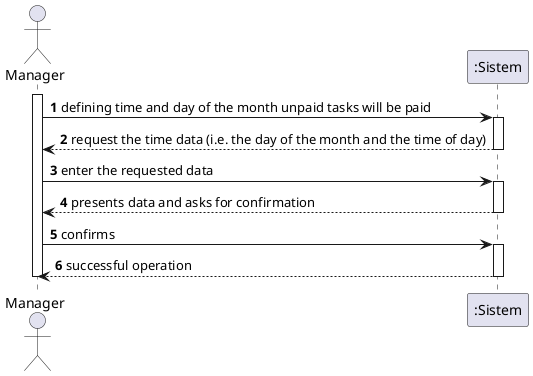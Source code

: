 @startuml
autonumber
actor Manager as M

activate M
M -> ":Sistem" : defining time and day of the month unpaid tasks will be paid
activate ":Sistem"
":Sistem" --> M : request the time data (i.e. the day of the month and the time of day)
deactivate ":Sistem"

M -> ":Sistem" : enter the requested data
activate ":Sistem"
":Sistem" --> M : presents data and asks for confirmation
deactivate ":Sistem"

M -> ":Sistem" : confirms
activate ":Sistem"
":Sistem" --> M : successful operation
deactivate ":Sistem"

deactivate M
@enduml
